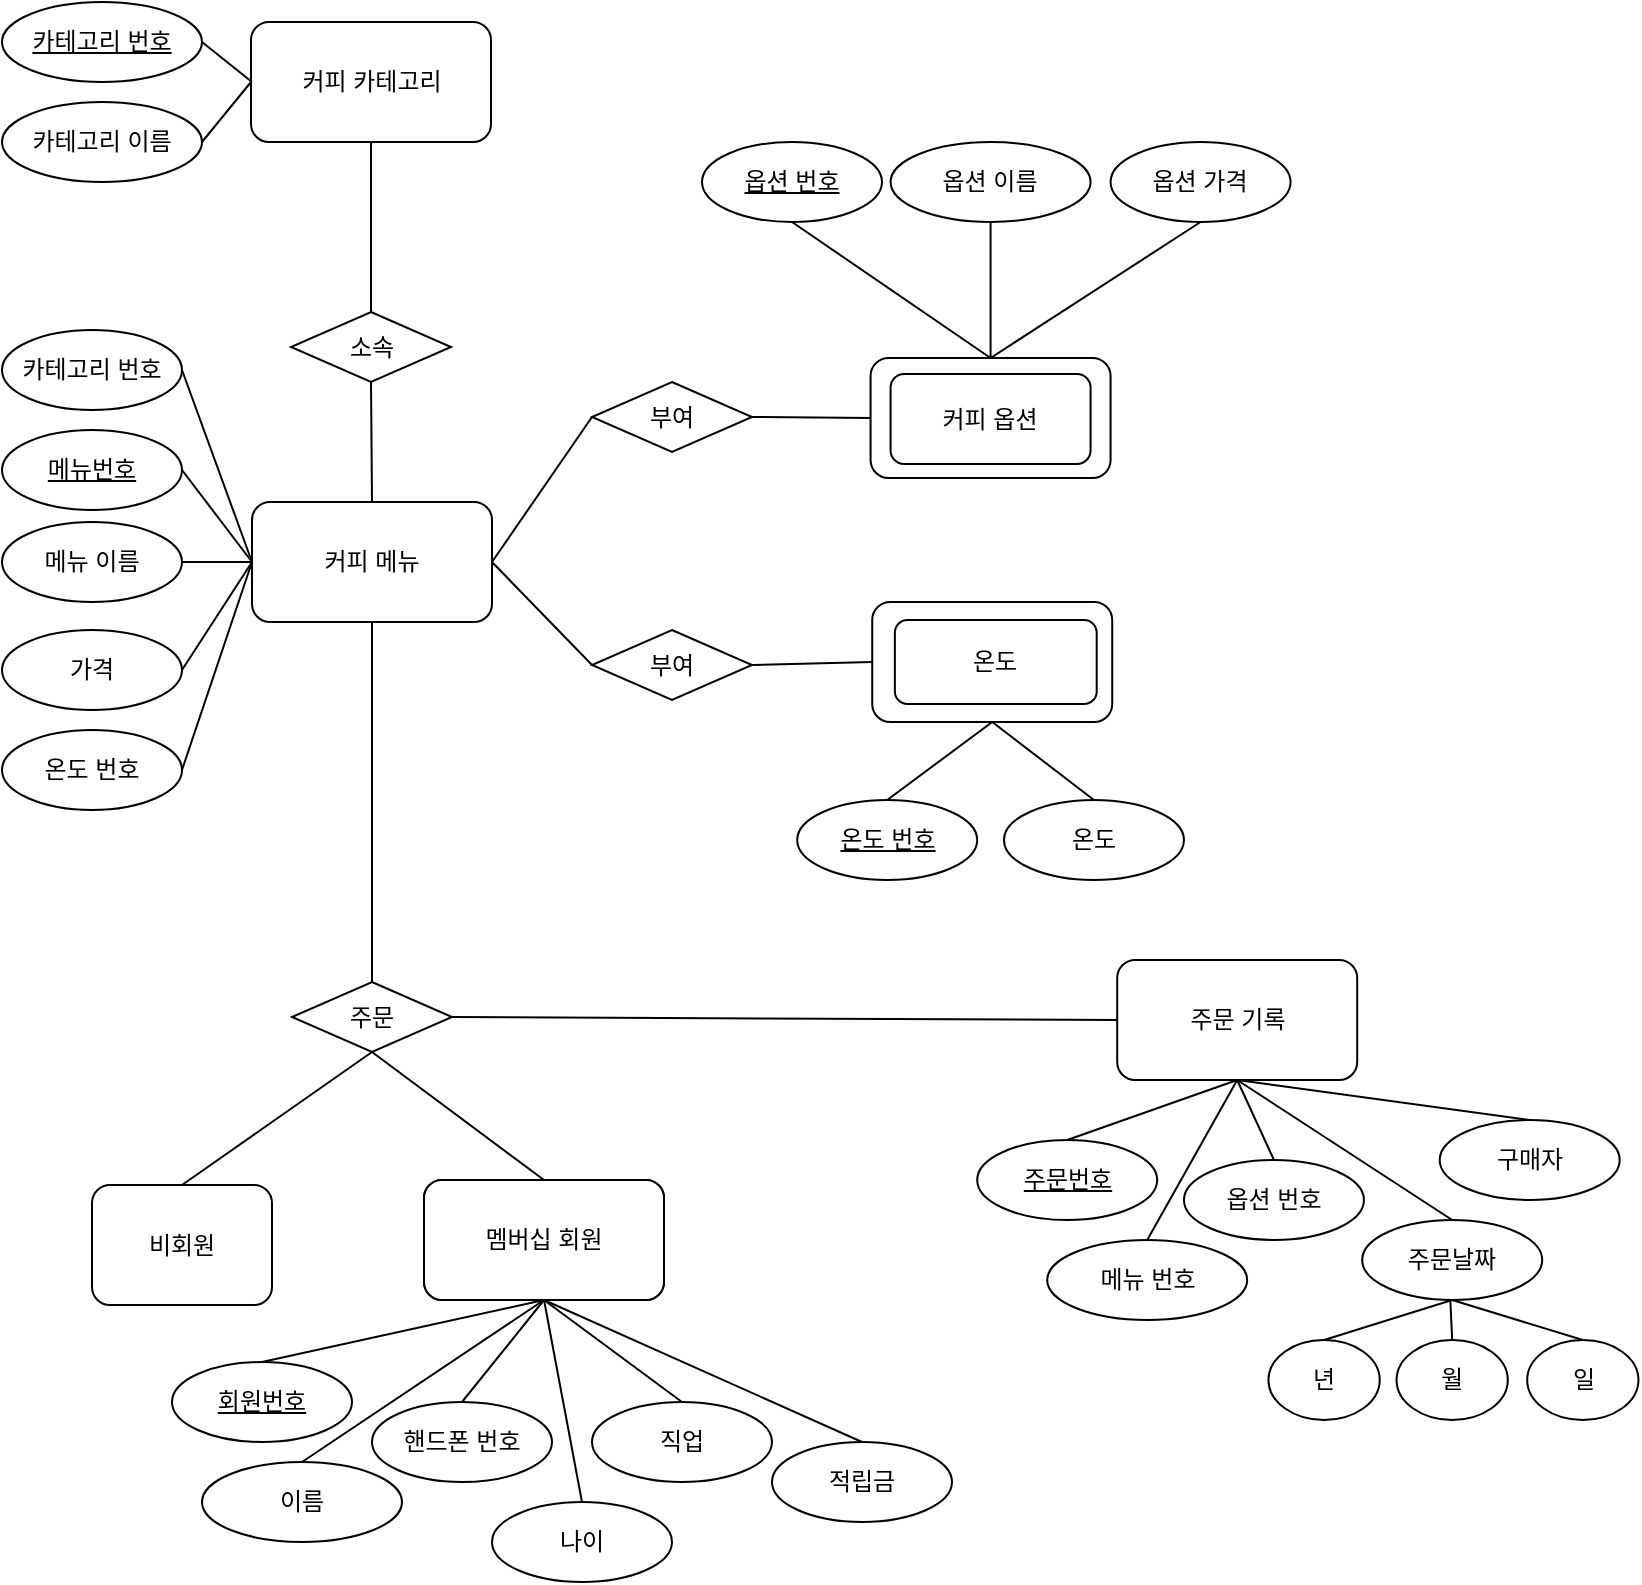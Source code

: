 <mxfile version="19.0.3" type="github">
  <diagram id="R2lEEEUBdFMjLlhIrx00" name="Page-1">
    <mxGraphModel dx="2249" dy="1931" grid="1" gridSize="10" guides="1" tooltips="1" connect="1" arrows="1" fold="1" page="1" pageScale="1" pageWidth="827" pageHeight="1169" math="0" shadow="0" extFonts="Permanent Marker^https://fonts.googleapis.com/css?family=Permanent+Marker">
      <root>
        <mxCell id="0" />
        <mxCell id="1" parent="0" />
        <mxCell id="VNDyjXSrR8N72qDSLMql-7" value="커피 카테고리" style="rounded=1;whiteSpace=wrap;html=1;gradientColor=none;direction=east;rotation=0;flipV=1;flipH=1;" parent="1" vertex="1">
          <mxGeometry x="-540.5" y="-900" width="120" height="60" as="geometry" />
        </mxCell>
        <mxCell id="VNDyjXSrR8N72qDSLMql-10" value="&lt;u&gt;카테고리 번호&lt;/u&gt;" style="ellipse;whiteSpace=wrap;html=1;rounded=0;" parent="1" vertex="1">
          <mxGeometry x="-665" y="-910" width="100" height="40" as="geometry" />
        </mxCell>
        <mxCell id="VNDyjXSrR8N72qDSLMql-12" value="카테고리 이름" style="ellipse;whiteSpace=wrap;html=1;rounded=0;" parent="1" vertex="1">
          <mxGeometry x="-665" y="-860" width="100" height="40" as="geometry" />
        </mxCell>
        <mxCell id="VNDyjXSrR8N72qDSLMql-23" value="소속" style="rhombus;whiteSpace=wrap;html=1;rounded=0;" parent="1" vertex="1">
          <mxGeometry x="-520.5" y="-755" width="80" height="35" as="geometry" />
        </mxCell>
        <mxCell id="VNDyjXSrR8N72qDSLMql-27" value="멤버십 회원" style="rounded=1;whiteSpace=wrap;html=1;" parent="1" vertex="1">
          <mxGeometry x="-454" y="-321" width="120" height="60" as="geometry" />
        </mxCell>
        <mxCell id="VNDyjXSrR8N72qDSLMql-28" value="" style="endArrow=none;html=1;rounded=0;exitX=0.5;exitY=0;exitDx=0;exitDy=0;entryX=0.5;entryY=1;entryDx=0;entryDy=0;" parent="1" source="_uLtGZnAYqpJWhKQmBAT-19" target="_uLtGZnAYqpJWhKQmBAT-17" edge="1">
          <mxGeometry width="50" height="50" relative="1" as="geometry">
            <mxPoint x="-479" y="-231" as="sourcePoint" />
            <mxPoint x="-404" y="-261" as="targetPoint" />
          </mxGeometry>
        </mxCell>
        <mxCell id="VNDyjXSrR8N72qDSLMql-30" value="이름" style="ellipse;whiteSpace=wrap;html=1;rounded=0;" parent="1" vertex="1">
          <mxGeometry x="-565" y="-180" width="100" height="40" as="geometry" />
        </mxCell>
        <mxCell id="VNDyjXSrR8N72qDSLMql-31" value="" style="endArrow=none;html=1;rounded=0;exitX=0.5;exitY=0;exitDx=0;exitDy=0;entryX=0.5;entryY=1;entryDx=0;entryDy=0;" parent="1" source="VNDyjXSrR8N72qDSLMql-30" target="VNDyjXSrR8N72qDSLMql-27" edge="1">
          <mxGeometry width="50" height="50" relative="1" as="geometry">
            <mxPoint x="-184" y="-71" as="sourcePoint" />
            <mxPoint x="-404" y="-261" as="targetPoint" />
          </mxGeometry>
        </mxCell>
        <mxCell id="VNDyjXSrR8N72qDSLMql-32" value="핸드폰 번호" style="ellipse;whiteSpace=wrap;html=1;rounded=0;" parent="1" vertex="1">
          <mxGeometry x="-480" y="-210" width="90" height="40" as="geometry" />
        </mxCell>
        <mxCell id="VNDyjXSrR8N72qDSLMql-33" value="적립금" style="ellipse;whiteSpace=wrap;html=1;rounded=0;" parent="1" vertex="1">
          <mxGeometry x="-280" y="-190" width="90" height="40" as="geometry" />
        </mxCell>
        <mxCell id="VNDyjXSrR8N72qDSLMql-34" value="" style="endArrow=none;html=1;rounded=0;entryX=0.5;entryY=0;entryDx=0;entryDy=0;exitX=0.5;exitY=1;exitDx=0;exitDy=0;" parent="1" source="_uLtGZnAYqpJWhKQmBAT-17" target="VNDyjXSrR8N72qDSLMql-32" edge="1">
          <mxGeometry width="50" height="50" relative="1" as="geometry">
            <mxPoint x="-360" y="-250" as="sourcePoint" />
            <mxPoint x="-464" y="-121" as="targetPoint" />
          </mxGeometry>
        </mxCell>
        <mxCell id="VNDyjXSrR8N72qDSLMql-35" value="" style="endArrow=none;html=1;rounded=0;entryX=0.5;entryY=0;entryDx=0;entryDy=0;exitX=0.5;exitY=1;exitDx=0;exitDy=0;" parent="1" source="_uLtGZnAYqpJWhKQmBAT-17" target="VNDyjXSrR8N72qDSLMql-33" edge="1">
          <mxGeometry width="50" height="50" relative="1" as="geometry">
            <mxPoint x="-364" y="-271" as="sourcePoint" />
            <mxPoint x="-259" y="-221" as="targetPoint" />
          </mxGeometry>
        </mxCell>
        <mxCell id="VNDyjXSrR8N72qDSLMql-37" value="온도 번호" style="ellipse;whiteSpace=wrap;html=1;rounded=0;" parent="1" vertex="1">
          <mxGeometry x="-665" y="-546" width="90" height="40" as="geometry" />
        </mxCell>
        <mxCell id="VNDyjXSrR8N72qDSLMql-43" value="주문 기록" style="rounded=1;whiteSpace=wrap;html=1;" parent="1" vertex="1">
          <mxGeometry x="-107.4" y="-431" width="120" height="60" as="geometry" />
        </mxCell>
        <mxCell id="VNDyjXSrR8N72qDSLMql-44" value="" style="endArrow=none;html=1;rounded=0;exitX=0.5;exitY=0;exitDx=0;exitDy=0;entryX=0.5;entryY=1;entryDx=0;entryDy=0;" parent="1" source="VNDyjXSrR8N72qDSLMql-45" target="VNDyjXSrR8N72qDSLMql-43" edge="1">
          <mxGeometry width="50" height="50" relative="1" as="geometry">
            <mxPoint x="-107.4" y="-301" as="sourcePoint" />
            <mxPoint x="-57.4" y="-371" as="targetPoint" />
          </mxGeometry>
        </mxCell>
        <mxCell id="VNDyjXSrR8N72qDSLMql-45" value="&lt;u&gt;주문번호&lt;/u&gt;" style="ellipse;whiteSpace=wrap;html=1;rounded=0;" parent="1" vertex="1">
          <mxGeometry x="-177.4" y="-341" width="90" height="40" as="geometry" />
        </mxCell>
        <mxCell id="VNDyjXSrR8N72qDSLMql-46" value="메뉴 번호" style="ellipse;whiteSpace=wrap;html=1;rounded=0;" parent="1" vertex="1">
          <mxGeometry x="-142.4" y="-291" width="100" height="40" as="geometry" />
        </mxCell>
        <mxCell id="VNDyjXSrR8N72qDSLMql-47" value="" style="endArrow=none;html=1;rounded=0;exitX=0.5;exitY=0;exitDx=0;exitDy=0;entryX=0.5;entryY=1;entryDx=0;entryDy=0;" parent="1" source="VNDyjXSrR8N72qDSLMql-46" target="VNDyjXSrR8N72qDSLMql-43" edge="1">
          <mxGeometry width="50" height="50" relative="1" as="geometry">
            <mxPoint x="162.6" y="-181" as="sourcePoint" />
            <mxPoint x="-57.4" y="-371" as="targetPoint" />
          </mxGeometry>
        </mxCell>
        <mxCell id="VNDyjXSrR8N72qDSLMql-48" value="옵션 번호" style="ellipse;whiteSpace=wrap;html=1;rounded=0;" parent="1" vertex="1">
          <mxGeometry x="-74.02" y="-331" width="90" height="40" as="geometry" />
        </mxCell>
        <mxCell id="VNDyjXSrR8N72qDSLMql-49" value="주문날짜" style="ellipse;whiteSpace=wrap;html=1;rounded=0;" parent="1" vertex="1">
          <mxGeometry x="15.1" y="-301" width="90" height="40" as="geometry" />
        </mxCell>
        <mxCell id="VNDyjXSrR8N72qDSLMql-50" value="" style="endArrow=none;html=1;rounded=0;entryX=0.5;entryY=0;entryDx=0;entryDy=0;" parent="1" target="VNDyjXSrR8N72qDSLMql-48" edge="1">
          <mxGeometry width="50" height="50" relative="1" as="geometry">
            <mxPoint x="-47.4" y="-371" as="sourcePoint" />
            <mxPoint x="-117.4" y="-231" as="targetPoint" />
          </mxGeometry>
        </mxCell>
        <mxCell id="VNDyjXSrR8N72qDSLMql-51" value="" style="endArrow=none;html=1;rounded=0;entryX=0.5;entryY=0;entryDx=0;entryDy=0;" parent="1" target="VNDyjXSrR8N72qDSLMql-49" edge="1">
          <mxGeometry width="50" height="50" relative="1" as="geometry">
            <mxPoint x="-47.4" y="-371" as="sourcePoint" />
            <mxPoint x="87.6" y="-331" as="targetPoint" />
          </mxGeometry>
        </mxCell>
        <mxCell id="VNDyjXSrR8N72qDSLMql-70" value="커피 옵션" style="rounded=1;whiteSpace=wrap;html=1;" parent="1" vertex="1">
          <mxGeometry x="-230.71" y="-732" width="120" height="60" as="geometry" />
        </mxCell>
        <mxCell id="VNDyjXSrR8N72qDSLMql-72" value="&lt;u&gt;옵션 번호&lt;/u&gt;" style="ellipse;whiteSpace=wrap;html=1;rounded=0;" parent="1" vertex="1">
          <mxGeometry x="-315" y="-840" width="90" height="40" as="geometry" />
        </mxCell>
        <mxCell id="VNDyjXSrR8N72qDSLMql-73" value="옵션 이름" style="ellipse;whiteSpace=wrap;html=1;rounded=0;" parent="1" vertex="1">
          <mxGeometry x="-220.71" y="-840" width="100" height="40" as="geometry" />
        </mxCell>
        <mxCell id="VNDyjXSrR8N72qDSLMql-75" value="옵션 가격" style="ellipse;whiteSpace=wrap;html=1;rounded=0;" parent="1" vertex="1">
          <mxGeometry x="-110.71" y="-840" width="90" height="40" as="geometry" />
        </mxCell>
        <mxCell id="VNDyjXSrR8N72qDSLMql-79" value="가격" style="ellipse;whiteSpace=wrap;html=1;rounded=0;" parent="1" vertex="1">
          <mxGeometry x="-665" y="-596" width="90" height="40" as="geometry" />
        </mxCell>
        <mxCell id="VNDyjXSrR8N72qDSLMql-92" value="구매자" style="ellipse;whiteSpace=wrap;html=1;rounded=0;" parent="1" vertex="1">
          <mxGeometry x="53.85" y="-351" width="90" height="40" as="geometry" />
        </mxCell>
        <mxCell id="VNDyjXSrR8N72qDSLMql-93" value="" style="endArrow=none;html=1;exitX=0.5;exitY=0;exitDx=0;exitDy=0;entryX=0.5;entryY=1;entryDx=0;entryDy=0;" parent="1" source="VNDyjXSrR8N72qDSLMql-92" target="VNDyjXSrR8N72qDSLMql-43" edge="1">
          <mxGeometry width="50" height="50" relative="1" as="geometry">
            <mxPoint x="183.85" y="-541" as="sourcePoint" />
            <mxPoint x="233.85" y="-591" as="targetPoint" />
          </mxGeometry>
        </mxCell>
        <mxCell id="_uLtGZnAYqpJWhKQmBAT-6" value="커피 메뉴" style="rounded=1;whiteSpace=wrap;html=1;" parent="1" vertex="1">
          <mxGeometry x="-540" y="-660" width="120" height="60" as="geometry" />
        </mxCell>
        <mxCell id="_uLtGZnAYqpJWhKQmBAT-8" value="카테고리 번호" style="ellipse;whiteSpace=wrap;html=1;rounded=0;" parent="1" vertex="1">
          <mxGeometry x="-665" y="-746" width="90" height="40" as="geometry" />
        </mxCell>
        <mxCell id="_uLtGZnAYqpJWhKQmBAT-9" value="&lt;u&gt;메뉴번호&lt;/u&gt;" style="ellipse;whiteSpace=wrap;html=1;rounded=0;" parent="1" vertex="1">
          <mxGeometry x="-665" y="-696" width="90" height="40" as="geometry" />
        </mxCell>
        <mxCell id="_uLtGZnAYqpJWhKQmBAT-11" value="메뉴 이름" style="ellipse;whiteSpace=wrap;html=1;rounded=0;" parent="1" vertex="1">
          <mxGeometry x="-665" y="-650" width="90" height="40" as="geometry" />
        </mxCell>
        <mxCell id="_uLtGZnAYqpJWhKQmBAT-17" value="멤버십 회원" style="rounded=1;whiteSpace=wrap;html=1;" parent="1" vertex="1">
          <mxGeometry x="-454" y="-321" width="120" height="60" as="geometry" />
        </mxCell>
        <mxCell id="_uLtGZnAYqpJWhKQmBAT-19" value="&lt;u&gt;회원번호&lt;/u&gt;" style="ellipse;whiteSpace=wrap;html=1;rounded=0;" parent="1" vertex="1">
          <mxGeometry x="-580" y="-230" width="90" height="40" as="geometry" />
        </mxCell>
        <mxCell id="_uLtGZnAYqpJWhKQmBAT-38" value="주문" style="rhombus;whiteSpace=wrap;html=1;rounded=0;" parent="1" vertex="1">
          <mxGeometry x="-520" y="-420" width="80" height="35" as="geometry" />
        </mxCell>
        <mxCell id="_uLtGZnAYqpJWhKQmBAT-52" value="부여" style="rhombus;whiteSpace=wrap;html=1;rounded=0;" parent="1" vertex="1">
          <mxGeometry x="-370" y="-720" width="80" height="35" as="geometry" />
        </mxCell>
        <mxCell id="_uLtGZnAYqpJWhKQmBAT-57" value="비회원" style="rounded=1;whiteSpace=wrap;html=1;" parent="1" vertex="1">
          <mxGeometry x="-620" y="-318.5" width="90" height="60" as="geometry" />
        </mxCell>
        <mxCell id="OKHSGFsuie3Eki310nX8-4" value="년" style="ellipse;whiteSpace=wrap;html=1;rounded=0;" parent="1" vertex="1">
          <mxGeometry x="-31.77" y="-241" width="55.63" height="40" as="geometry" />
        </mxCell>
        <mxCell id="OKHSGFsuie3Eki310nX8-5" value="월" style="ellipse;whiteSpace=wrap;html=1;rounded=0;" parent="1" vertex="1">
          <mxGeometry x="32.28" y="-241" width="55.63" height="40" as="geometry" />
        </mxCell>
        <mxCell id="OKHSGFsuie3Eki310nX8-6" value="일" style="ellipse;whiteSpace=wrap;html=1;rounded=0;" parent="1" vertex="1">
          <mxGeometry x="97.6" y="-241" width="55.63" height="40" as="geometry" />
        </mxCell>
        <mxCell id="OKHSGFsuie3Eki310nX8-7" value="" style="endArrow=none;html=1;rounded=0;entryX=0.5;entryY=1;entryDx=0;entryDy=0;exitX=0.5;exitY=0;exitDx=0;exitDy=0;" parent="1" source="OKHSGFsuie3Eki310nX8-4" target="VNDyjXSrR8N72qDSLMql-49" edge="1">
          <mxGeometry width="50" height="50" relative="1" as="geometry">
            <mxPoint x="-27.4" y="-161" as="sourcePoint" />
            <mxPoint x="27.02" y="-266.713" as="targetPoint" />
          </mxGeometry>
        </mxCell>
        <mxCell id="OKHSGFsuie3Eki310nX8-8" value="" style="endArrow=none;html=1;rounded=0;entryX=0.5;entryY=1;entryDx=0;entryDy=0;exitX=0.5;exitY=0;exitDx=0;exitDy=0;" parent="1" source="OKHSGFsuie3Eki310nX8-5" edge="1">
          <mxGeometry width="50" height="50" relative="1" as="geometry">
            <mxPoint x="6.045" y="-231" as="sourcePoint" />
            <mxPoint x="59.165" y="-261" as="targetPoint" />
          </mxGeometry>
        </mxCell>
        <mxCell id="OKHSGFsuie3Eki310nX8-9" value="" style="endArrow=none;html=1;rounded=0;entryX=0.5;entryY=1;entryDx=0;entryDy=0;exitX=0.5;exitY=0;exitDx=0;exitDy=0;" parent="1" source="OKHSGFsuie3Eki310nX8-6" target="VNDyjXSrR8N72qDSLMql-49" edge="1">
          <mxGeometry width="50" height="50" relative="1" as="geometry">
            <mxPoint x="68.235" y="-231" as="sourcePoint" />
            <mxPoint x="91.31" y="-266.713" as="targetPoint" />
          </mxGeometry>
        </mxCell>
        <mxCell id="OKHSGFsuie3Eki310nX8-11" value="온도" style="rounded=1;whiteSpace=wrap;html=1;" parent="1" vertex="1">
          <mxGeometry x="-229.89" y="-610" width="120" height="60" as="geometry" />
        </mxCell>
        <mxCell id="OKHSGFsuie3Eki310nX8-12" value="&lt;u&gt;온도 번호&lt;/u&gt;" style="ellipse;whiteSpace=wrap;html=1;rounded=0;" parent="1" vertex="1">
          <mxGeometry x="-267.4" y="-511" width="90" height="40" as="geometry" />
        </mxCell>
        <mxCell id="OKHSGFsuie3Eki310nX8-13" value="온도" style="ellipse;whiteSpace=wrap;html=1;rounded=0;" parent="1" vertex="1">
          <mxGeometry x="-164.02" y="-511" width="90" height="40" as="geometry" />
        </mxCell>
        <mxCell id="OKHSGFsuie3Eki310nX8-14" value="" style="endArrow=none;html=1;rounded=0;exitX=0.5;exitY=0;exitDx=0;exitDy=0;entryX=0.5;entryY=1;entryDx=0;entryDy=0;" parent="1" source="OKHSGFsuie3Eki310nX8-12" target="OKHSGFsuie3Eki310nX8-11" edge="1">
          <mxGeometry width="50" height="50" relative="1" as="geometry">
            <mxPoint x="-649.89" y="-520" as="sourcePoint" />
            <mxPoint x="-599.89" y="-570" as="targetPoint" />
          </mxGeometry>
        </mxCell>
        <mxCell id="OKHSGFsuie3Eki310nX8-16" value="" style="endArrow=none;html=1;rounded=0;exitX=0.5;exitY=0;exitDx=0;exitDy=0;entryX=0.5;entryY=1;entryDx=0;entryDy=0;" parent="1" source="OKHSGFsuie3Eki310nX8-13" target="OKHSGFsuie3Eki310nX8-11" edge="1">
          <mxGeometry width="50" height="50" relative="1" as="geometry">
            <mxPoint x="-219.89" y="-450" as="sourcePoint" />
            <mxPoint x="-189.89" y="-490" as="targetPoint" />
          </mxGeometry>
        </mxCell>
        <mxCell id="pPfzWGEt-nVa5YvnVh0--1" value="" style="endArrow=none;html=1;rounded=0;exitX=0.5;exitY=0;exitDx=0;exitDy=0;entryX=0.5;entryY=1;entryDx=0;entryDy=0;" parent="1" source="_uLtGZnAYqpJWhKQmBAT-57" target="_uLtGZnAYqpJWhKQmBAT-38" edge="1">
          <mxGeometry width="50" height="50" relative="1" as="geometry">
            <mxPoint x="-130" y="-400" as="sourcePoint" />
            <mxPoint x="-80" y="-450" as="targetPoint" />
          </mxGeometry>
        </mxCell>
        <mxCell id="pPfzWGEt-nVa5YvnVh0--2" value="" style="endArrow=none;html=1;rounded=0;exitX=0.5;exitY=0;exitDx=0;exitDy=0;entryX=0.5;entryY=1;entryDx=0;entryDy=0;" parent="1" source="_uLtGZnAYqpJWhKQmBAT-17" target="_uLtGZnAYqpJWhKQmBAT-38" edge="1">
          <mxGeometry width="50" height="50" relative="1" as="geometry">
            <mxPoint x="-410" y="-192.5" as="sourcePoint" />
            <mxPoint x="-295" y="-407.5" as="targetPoint" />
          </mxGeometry>
        </mxCell>
        <mxCell id="pPfzWGEt-nVa5YvnVh0--6" value="" style="endArrow=none;html=1;rounded=0;exitX=0.5;exitY=0;exitDx=0;exitDy=0;entryX=0.5;entryY=1;entryDx=0;entryDy=0;" parent="1" source="_uLtGZnAYqpJWhKQmBAT-38" target="_uLtGZnAYqpJWhKQmBAT-6" edge="1">
          <mxGeometry width="50" height="50" relative="1" as="geometry">
            <mxPoint x="-585" y="-160" as="sourcePoint" />
            <mxPoint x="-470" y="-375" as="targetPoint" />
          </mxGeometry>
        </mxCell>
        <mxCell id="pPfzWGEt-nVa5YvnVh0--8" value="" style="endArrow=none;html=1;rounded=0;entryX=0.5;entryY=1;entryDx=0;entryDy=0;exitX=0.5;exitY=0;exitDx=0;exitDy=0;" parent="1" source="VNDyjXSrR8N72qDSLMql-23" target="VNDyjXSrR8N72qDSLMql-7" edge="1">
          <mxGeometry width="50" height="50" relative="1" as="geometry">
            <mxPoint x="-420" y="-750" as="sourcePoint" />
            <mxPoint x="-370" y="-800" as="targetPoint" />
          </mxGeometry>
        </mxCell>
        <mxCell id="pPfzWGEt-nVa5YvnVh0--9" value="" style="endArrow=none;html=1;rounded=0;exitX=0.5;exitY=0;exitDx=0;exitDy=0;entryX=0.5;entryY=1;entryDx=0;entryDy=0;" parent="1" source="_uLtGZnAYqpJWhKQmBAT-6" target="VNDyjXSrR8N72qDSLMql-23" edge="1">
          <mxGeometry width="50" height="50" relative="1" as="geometry">
            <mxPoint x="-420" y="-750" as="sourcePoint" />
            <mxPoint x="-370" y="-800" as="targetPoint" />
          </mxGeometry>
        </mxCell>
        <mxCell id="pPfzWGEt-nVa5YvnVh0--10" value="" style="endArrow=none;html=1;rounded=0;exitX=1;exitY=0.5;exitDx=0;exitDy=0;entryX=0;entryY=0.5;entryDx=0;entryDy=0;" parent="1" source="_uLtGZnAYqpJWhKQmBAT-38" target="VNDyjXSrR8N72qDSLMql-43" edge="1">
          <mxGeometry width="50" height="50" relative="1" as="geometry">
            <mxPoint x="-140" y="-530" as="sourcePoint" />
            <mxPoint x="-90" y="-580" as="targetPoint" />
          </mxGeometry>
        </mxCell>
        <mxCell id="pPfzWGEt-nVa5YvnVh0--14" value="" style="endArrow=none;html=1;rounded=0;entryX=0;entryY=0.5;entryDx=0;entryDy=0;exitX=1;exitY=0.5;exitDx=0;exitDy=0;" parent="1" source="VNDyjXSrR8N72qDSLMql-12" target="VNDyjXSrR8N72qDSLMql-7" edge="1">
          <mxGeometry width="50" height="50" relative="1" as="geometry">
            <mxPoint x="-140.5" y="-600" as="sourcePoint" />
            <mxPoint x="-90.5" y="-650" as="targetPoint" />
          </mxGeometry>
        </mxCell>
        <mxCell id="pPfzWGEt-nVa5YvnVh0--15" value="" style="endArrow=none;html=1;rounded=0;entryX=1;entryY=0.5;entryDx=0;entryDy=0;" parent="1" target="VNDyjXSrR8N72qDSLMql-10" edge="1">
          <mxGeometry width="50" height="50" relative="1" as="geometry">
            <mxPoint x="-540" y="-870" as="sourcePoint" />
            <mxPoint x="-470.5" y="-830" as="targetPoint" />
          </mxGeometry>
        </mxCell>
        <mxCell id="pPfzWGEt-nVa5YvnVh0--16" value="온도" style="rounded=1;whiteSpace=wrap;html=1;" parent="1" vertex="1">
          <mxGeometry x="-218.57" y="-601" width="100.92" height="42" as="geometry" />
        </mxCell>
        <mxCell id="pPfzWGEt-nVa5YvnVh0--21" value="" style="endArrow=none;html=1;rounded=0;exitX=1;exitY=0.5;exitDx=0;exitDy=0;entryX=0;entryY=0.5;entryDx=0;entryDy=0;" parent="1" source="_uLtGZnAYqpJWhKQmBAT-8" target="_uLtGZnAYqpJWhKQmBAT-6" edge="1">
          <mxGeometry width="50" height="50" relative="1" as="geometry">
            <mxPoint x="-140" y="-550" as="sourcePoint" />
            <mxPoint x="-90" y="-600" as="targetPoint" />
          </mxGeometry>
        </mxCell>
        <mxCell id="pPfzWGEt-nVa5YvnVh0--22" value="" style="endArrow=none;html=1;rounded=0;exitX=1;exitY=0.5;exitDx=0;exitDy=0;entryX=0;entryY=0.5;entryDx=0;entryDy=0;" parent="1" source="_uLtGZnAYqpJWhKQmBAT-9" target="_uLtGZnAYqpJWhKQmBAT-6" edge="1">
          <mxGeometry width="50" height="50" relative="1" as="geometry">
            <mxPoint x="-565" y="-690" as="sourcePoint" />
            <mxPoint x="-530" y="-620" as="targetPoint" />
          </mxGeometry>
        </mxCell>
        <mxCell id="pPfzWGEt-nVa5YvnVh0--23" value="" style="endArrow=none;html=1;rounded=0;exitX=1;exitY=0.5;exitDx=0;exitDy=0;entryX=0;entryY=0.5;entryDx=0;entryDy=0;" parent="1" source="_uLtGZnAYqpJWhKQmBAT-11" target="_uLtGZnAYqpJWhKQmBAT-6" edge="1">
          <mxGeometry width="50" height="50" relative="1" as="geometry">
            <mxPoint x="-565" y="-640" as="sourcePoint" />
            <mxPoint x="-540" y="-630" as="targetPoint" />
          </mxGeometry>
        </mxCell>
        <mxCell id="pPfzWGEt-nVa5YvnVh0--24" value="" style="endArrow=none;html=1;rounded=0;exitX=1;exitY=0.5;exitDx=0;exitDy=0;" parent="1" source="VNDyjXSrR8N72qDSLMql-79" edge="1">
          <mxGeometry width="50" height="50" relative="1" as="geometry">
            <mxPoint x="-565" y="-594" as="sourcePoint" />
            <mxPoint x="-540" y="-630" as="targetPoint" />
          </mxGeometry>
        </mxCell>
        <mxCell id="pPfzWGEt-nVa5YvnVh0--25" value="" style="endArrow=none;html=1;rounded=0;exitX=1;exitY=0.5;exitDx=0;exitDy=0;entryX=0;entryY=0.5;entryDx=0;entryDy=0;" parent="1" source="VNDyjXSrR8N72qDSLMql-37" target="_uLtGZnAYqpJWhKQmBAT-6" edge="1">
          <mxGeometry width="50" height="50" relative="1" as="geometry">
            <mxPoint x="-565" y="-540" as="sourcePoint" />
            <mxPoint x="-530" y="-620" as="targetPoint" />
          </mxGeometry>
        </mxCell>
        <mxCell id="pPfzWGEt-nVa5YvnVh0--26" value="커피 옵션" style="rounded=1;whiteSpace=wrap;html=1;" parent="1" vertex="1">
          <mxGeometry x="-220.71" y="-724" width="100" height="45" as="geometry" />
        </mxCell>
        <mxCell id="pPfzWGEt-nVa5YvnVh0--28" value="나이" style="ellipse;whiteSpace=wrap;html=1;rounded=0;" parent="1" vertex="1">
          <mxGeometry x="-420" y="-160" width="90" height="40" as="geometry" />
        </mxCell>
        <mxCell id="pPfzWGEt-nVa5YvnVh0--29" value="" style="endArrow=none;html=1;rounded=0;entryX=0.5;entryY=0;entryDx=0;entryDy=0;exitX=0.5;exitY=1;exitDx=0;exitDy=0;" parent="1" source="_uLtGZnAYqpJWhKQmBAT-17" target="pPfzWGEt-nVa5YvnVh0--28" edge="1">
          <mxGeometry width="50" height="50" relative="1" as="geometry">
            <mxPoint x="-384" y="-251" as="sourcePoint" />
            <mxPoint x="-355" y="-220" as="targetPoint" />
          </mxGeometry>
        </mxCell>
        <mxCell id="pPfzWGEt-nVa5YvnVh0--31" value="직업" style="ellipse;whiteSpace=wrap;html=1;rounded=0;" parent="1" vertex="1">
          <mxGeometry x="-370" y="-210" width="90" height="40" as="geometry" />
        </mxCell>
        <mxCell id="pPfzWGEt-nVa5YvnVh0--32" value="" style="endArrow=none;html=1;rounded=0;entryX=0.5;entryY=0;entryDx=0;entryDy=0;exitX=0.5;exitY=1;exitDx=0;exitDy=0;" parent="1" source="_uLtGZnAYqpJWhKQmBAT-17" target="pPfzWGEt-nVa5YvnVh0--31" edge="1">
          <mxGeometry width="50" height="50" relative="1" as="geometry">
            <mxPoint x="-384" y="-251" as="sourcePoint" />
            <mxPoint x="-295" y="-220" as="targetPoint" />
          </mxGeometry>
        </mxCell>
        <mxCell id="pPfzWGEt-nVa5YvnVh0--34" value="" style="endArrow=none;html=1;rounded=0;entryX=0;entryY=0.5;entryDx=0;entryDy=0;exitX=1;exitY=0.5;exitDx=0;exitDy=0;" parent="1" source="_uLtGZnAYqpJWhKQmBAT-6" target="_uLtGZnAYqpJWhKQmBAT-52" edge="1">
          <mxGeometry width="50" height="50" relative="1" as="geometry">
            <mxPoint x="-420.5" y="-670" as="sourcePoint" />
            <mxPoint x="-370.5" y="-720" as="targetPoint" />
          </mxGeometry>
        </mxCell>
        <mxCell id="pPfzWGEt-nVa5YvnVh0--35" value="부여" style="rhombus;whiteSpace=wrap;html=1;rounded=0;" parent="1" vertex="1">
          <mxGeometry x="-370" y="-596" width="80" height="35" as="geometry" />
        </mxCell>
        <mxCell id="pPfzWGEt-nVa5YvnVh0--36" value="" style="endArrow=none;html=1;rounded=0;entryX=0;entryY=0.5;entryDx=0;entryDy=0;exitX=1;exitY=0.5;exitDx=0;exitDy=0;" parent="1" source="_uLtGZnAYqpJWhKQmBAT-6" target="pPfzWGEt-nVa5YvnVh0--35" edge="1">
          <mxGeometry width="50" height="50" relative="1" as="geometry">
            <mxPoint x="-410" y="-620" as="sourcePoint" />
            <mxPoint x="-340" y="-678.5" as="targetPoint" />
          </mxGeometry>
        </mxCell>
        <mxCell id="pPfzWGEt-nVa5YvnVh0--37" value="" style="endArrow=none;html=1;rounded=0;entryX=0;entryY=0.5;entryDx=0;entryDy=0;exitX=1;exitY=0.5;exitDx=0;exitDy=0;" parent="1" source="pPfzWGEt-nVa5YvnVh0--35" target="OKHSGFsuie3Eki310nX8-11" edge="1">
          <mxGeometry width="50" height="50" relative="1" as="geometry">
            <mxPoint x="-410" y="-620" as="sourcePoint" />
            <mxPoint x="-350" y="-591.5" as="targetPoint" />
          </mxGeometry>
        </mxCell>
        <mxCell id="pPfzWGEt-nVa5YvnVh0--38" value="" style="endArrow=none;html=1;rounded=0;entryX=0;entryY=0.5;entryDx=0;entryDy=0;exitX=1;exitY=0.5;exitDx=0;exitDy=0;" parent="1" source="_uLtGZnAYqpJWhKQmBAT-52" target="VNDyjXSrR8N72qDSLMql-70" edge="1">
          <mxGeometry width="50" height="50" relative="1" as="geometry">
            <mxPoint x="-290" y="-712.5" as="sourcePoint" />
            <mxPoint x="-350" y="-632.5" as="targetPoint" />
          </mxGeometry>
        </mxCell>
        <mxCell id="pPfzWGEt-nVa5YvnVh0--39" value="" style="endArrow=none;html=1;rounded=0;entryX=0.5;entryY=1;entryDx=0;entryDy=0;exitX=0.5;exitY=0;exitDx=0;exitDy=0;" parent="1" source="VNDyjXSrR8N72qDSLMql-70" target="VNDyjXSrR8N72qDSLMql-72" edge="1">
          <mxGeometry width="50" height="50" relative="1" as="geometry">
            <mxPoint x="-140" y="-530" as="sourcePoint" />
            <mxPoint x="-90" y="-580" as="targetPoint" />
          </mxGeometry>
        </mxCell>
        <mxCell id="pPfzWGEt-nVa5YvnVh0--40" value="" style="endArrow=none;html=1;rounded=0;entryX=0.5;entryY=1;entryDx=0;entryDy=0;exitX=0.5;exitY=0;exitDx=0;exitDy=0;" parent="1" source="VNDyjXSrR8N72qDSLMql-70" target="VNDyjXSrR8N72qDSLMql-75" edge="1">
          <mxGeometry width="50" height="50" relative="1" as="geometry">
            <mxPoint x="-170" y="-730" as="sourcePoint" />
            <mxPoint x="-335" y="-810" as="targetPoint" />
          </mxGeometry>
        </mxCell>
        <mxCell id="pPfzWGEt-nVa5YvnVh0--41" value="" style="endArrow=none;html=1;rounded=0;entryX=0.5;entryY=1;entryDx=0;entryDy=0;exitX=0.5;exitY=0;exitDx=0;exitDy=0;" parent="1" source="VNDyjXSrR8N72qDSLMql-70" target="VNDyjXSrR8N72qDSLMql-73" edge="1">
          <mxGeometry width="50" height="50" relative="1" as="geometry">
            <mxPoint x="81.25" y="-716.02" as="sourcePoint" />
            <mxPoint x="13.2" y="-800" as="targetPoint" />
          </mxGeometry>
        </mxCell>
      </root>
    </mxGraphModel>
  </diagram>
</mxfile>
